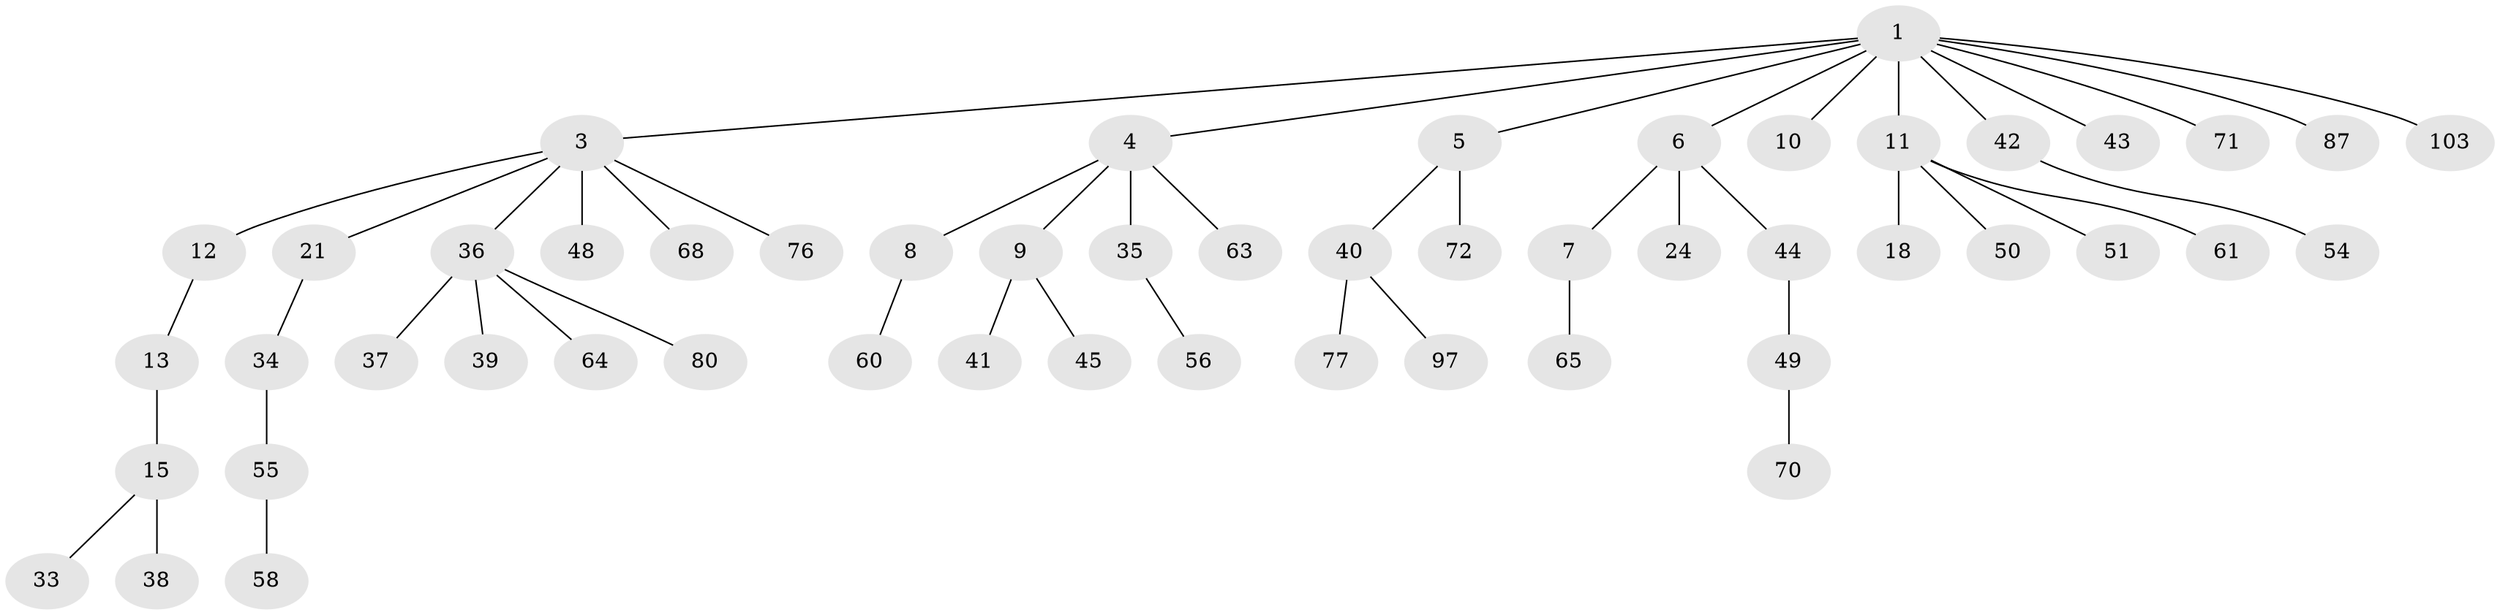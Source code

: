 // original degree distribution, {7: 0.009523809523809525, 3: 0.1619047619047619, 5: 0.02857142857142857, 6: 0.01904761904761905, 2: 0.24761904761904763, 4: 0.047619047619047616, 1: 0.4857142857142857}
// Generated by graph-tools (version 1.1) at 2025/15/03/09/25 04:15:28]
// undirected, 52 vertices, 51 edges
graph export_dot {
graph [start="1"]
  node [color=gray90,style=filled];
  1 [super="+2+32"];
  3 [super="+19+16+20"];
  4 [super="+22"];
  5;
  6 [super="+47+17+28"];
  7;
  8 [super="+26+91"];
  9 [super="+25+31+96"];
  10 [super="+78+90"];
  11 [super="+30"];
  12;
  13 [super="+14"];
  15;
  18 [super="+23"];
  21 [super="+92"];
  24;
  33;
  34;
  35;
  36 [super="+53"];
  37;
  38;
  39;
  40;
  41;
  42 [super="+75"];
  43;
  44 [super="+46+88"];
  45;
  48 [super="+101+62"];
  49 [super="+66"];
  50;
  51 [super="+74"];
  54;
  55;
  56;
  58;
  60;
  61;
  63;
  64;
  65;
  68;
  70;
  71;
  72;
  76;
  77 [super="+102"];
  80 [super="+89+83"];
  87 [super="+100"];
  97;
  103;
  1 -- 3;
  1 -- 4;
  1 -- 5;
  1 -- 6;
  1 -- 10;
  1 -- 11;
  1 -- 71;
  1 -- 87;
  1 -- 103;
  1 -- 42;
  1 -- 43;
  3 -- 12;
  3 -- 36;
  3 -- 76;
  3 -- 48;
  3 -- 68;
  3 -- 21;
  4 -- 8;
  4 -- 9;
  4 -- 35;
  4 -- 63;
  5 -- 40;
  5 -- 72;
  6 -- 7;
  6 -- 44;
  6 -- 24;
  7 -- 65;
  8 -- 60;
  9 -- 45;
  9 -- 41;
  11 -- 18;
  11 -- 61;
  11 -- 51;
  11 -- 50;
  12 -- 13;
  13 -- 15;
  15 -- 33;
  15 -- 38;
  21 -- 34;
  34 -- 55;
  35 -- 56;
  36 -- 37;
  36 -- 39;
  36 -- 80;
  36 -- 64;
  40 -- 77;
  40 -- 97;
  42 -- 54;
  44 -- 49;
  49 -- 70;
  55 -- 58;
}
